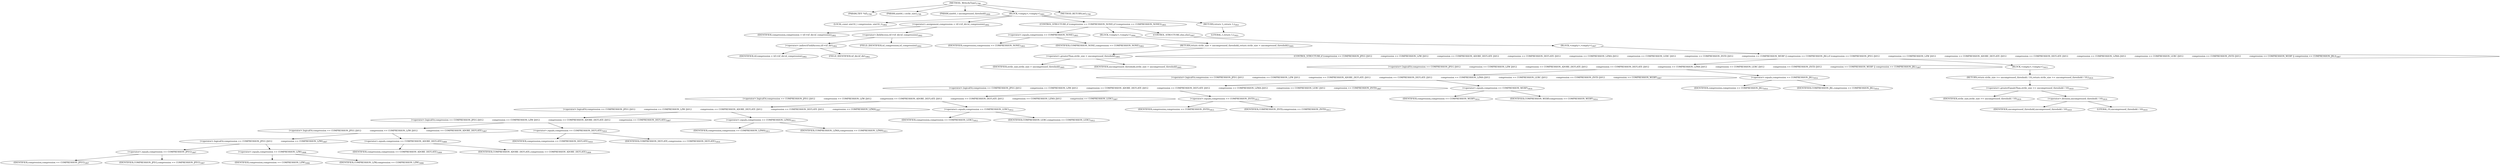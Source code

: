 digraph "_WriteAsType" {  
"68774" [label = <(METHOD,_WriteAsType)<SUB>1799</SUB>> ]
"68775" [label = <(PARAM,TIFF *tif)<SUB>1799</SUB>> ]
"68776" [label = <(PARAM,uint64_t strile_size)<SUB>1799</SUB>> ]
"68777" [label = <(PARAM,uint64_t uncompressed_threshold)<SUB>1800</SUB>> ]
"68778" [label = <(BLOCK,&lt;empty&gt;,&lt;empty&gt;)<SUB>1801</SUB>> ]
"68779" [label = <(LOCAL,const uint16_t compression: uint16_t)<SUB>1802</SUB>> ]
"68780" [label = <(&lt;operator&gt;.assignment,compression = tif-&gt;tif_dir.td_compression)<SUB>1802</SUB>> ]
"68781" [label = <(IDENTIFIER,compression,compression = tif-&gt;tif_dir.td_compression)<SUB>1802</SUB>> ]
"68782" [label = <(&lt;operator&gt;.fieldAccess,tif-&gt;tif_dir.td_compression)<SUB>1802</SUB>> ]
"68783" [label = <(&lt;operator&gt;.indirectFieldAccess,tif-&gt;tif_dir)<SUB>1802</SUB>> ]
"68784" [label = <(IDENTIFIER,tif,compression = tif-&gt;tif_dir.td_compression)<SUB>1802</SUB>> ]
"68785" [label = <(FIELD_IDENTIFIER,tif_dir,tif_dir)<SUB>1802</SUB>> ]
"68786" [label = <(FIELD_IDENTIFIER,td_compression,td_compression)<SUB>1802</SUB>> ]
"68787" [label = <(CONTROL_STRUCTURE,if (compression == COMPRESSION_NONE),if (compression == COMPRESSION_NONE))<SUB>1803</SUB>> ]
"68788" [label = <(&lt;operator&gt;.equals,compression == COMPRESSION_NONE)<SUB>1803</SUB>> ]
"68789" [label = <(IDENTIFIER,compression,compression == COMPRESSION_NONE)<SUB>1803</SUB>> ]
"68790" [label = <(IDENTIFIER,COMPRESSION_NONE,compression == COMPRESSION_NONE)<SUB>1803</SUB>> ]
"68791" [label = <(BLOCK,&lt;empty&gt;,&lt;empty&gt;)<SUB>1804</SUB>> ]
"68792" [label = <(RETURN,return strile_size &gt; uncompressed_threshold;,return strile_size &gt; uncompressed_threshold;)<SUB>1805</SUB>> ]
"68793" [label = <(&lt;operator&gt;.greaterThan,strile_size &gt; uncompressed_threshold)<SUB>1805</SUB>> ]
"68794" [label = <(IDENTIFIER,strile_size,strile_size &gt; uncompressed_threshold)<SUB>1805</SUB>> ]
"68795" [label = <(IDENTIFIER,uncompressed_threshold,strile_size &gt; uncompressed_threshold)<SUB>1805</SUB>> ]
"68796" [label = <(CONTROL_STRUCTURE,else,else)<SUB>1807</SUB>> ]
"68797" [label = <(BLOCK,&lt;empty&gt;,&lt;empty&gt;)<SUB>1807</SUB>> ]
"68798" [label = <(CONTROL_STRUCTURE,if (compression == COMPRESSION_JPEG ||\012             compression == COMPRESSION_LZW ||\012             compression == COMPRESSION_ADOBE_DEFLATE ||\012             compression == COMPRESSION_DEFLATE ||\012             compression == COMPRESSION_LZMA ||\012             compression == COMPRESSION_LERC ||\012             compression == COMPRESSION_ZSTD ||\012             compression == COMPRESSION_WEBP || compression == COMPRESSION_JXL),if (compression == COMPRESSION_JPEG ||\012             compression == COMPRESSION_LZW ||\012             compression == COMPRESSION_ADOBE_DEFLATE ||\012             compression == COMPRESSION_DEFLATE ||\012             compression == COMPRESSION_LZMA ||\012             compression == COMPRESSION_LERC ||\012             compression == COMPRESSION_ZSTD ||\012             compression == COMPRESSION_WEBP || compression == COMPRESSION_JXL))<SUB>1807</SUB>> ]
"68799" [label = <(&lt;operator&gt;.logicalOr,compression == COMPRESSION_JPEG ||\012             compression == COMPRESSION_LZW ||\012             compression == COMPRESSION_ADOBE_DEFLATE ||\012             compression == COMPRESSION_DEFLATE ||\012             compression == COMPRESSION_LZMA ||\012             compression == COMPRESSION_LERC ||\012             compression == COMPRESSION_ZSTD ||\012             compression == COMPRESSION_WEBP || compression == COMPRESSION_JXL)<SUB>1807</SUB>> ]
"68800" [label = <(&lt;operator&gt;.logicalOr,compression == COMPRESSION_JPEG ||\012             compression == COMPRESSION_LZW ||\012             compression == COMPRESSION_ADOBE_DEFLATE ||\012             compression == COMPRESSION_DEFLATE ||\012             compression == COMPRESSION_LZMA ||\012             compression == COMPRESSION_LERC ||\012             compression == COMPRESSION_ZSTD ||\012             compression == COMPRESSION_WEBP)<SUB>1807</SUB>> ]
"68801" [label = <(&lt;operator&gt;.logicalOr,compression == COMPRESSION_JPEG ||\012             compression == COMPRESSION_LZW ||\012             compression == COMPRESSION_ADOBE_DEFLATE ||\012             compression == COMPRESSION_DEFLATE ||\012             compression == COMPRESSION_LZMA ||\012             compression == COMPRESSION_LERC ||\012             compression == COMPRESSION_ZSTD)<SUB>1807</SUB>> ]
"68802" [label = <(&lt;operator&gt;.logicalOr,compression == COMPRESSION_JPEG ||\012             compression == COMPRESSION_LZW ||\012             compression == COMPRESSION_ADOBE_DEFLATE ||\012             compression == COMPRESSION_DEFLATE ||\012             compression == COMPRESSION_LZMA ||\012             compression == COMPRESSION_LERC)<SUB>1807</SUB>> ]
"68803" [label = <(&lt;operator&gt;.logicalOr,compression == COMPRESSION_JPEG ||\012             compression == COMPRESSION_LZW ||\012             compression == COMPRESSION_ADOBE_DEFLATE ||\012             compression == COMPRESSION_DEFLATE ||\012             compression == COMPRESSION_LZMA)<SUB>1807</SUB>> ]
"68804" [label = <(&lt;operator&gt;.logicalOr,compression == COMPRESSION_JPEG ||\012             compression == COMPRESSION_LZW ||\012             compression == COMPRESSION_ADOBE_DEFLATE ||\012             compression == COMPRESSION_DEFLATE)<SUB>1807</SUB>> ]
"68805" [label = <(&lt;operator&gt;.logicalOr,compression == COMPRESSION_JPEG ||\012             compression == COMPRESSION_LZW ||\012             compression == COMPRESSION_ADOBE_DEFLATE)<SUB>1807</SUB>> ]
"68806" [label = <(&lt;operator&gt;.logicalOr,compression == COMPRESSION_JPEG ||\012             compression == COMPRESSION_LZW)<SUB>1807</SUB>> ]
"68807" [label = <(&lt;operator&gt;.equals,compression == COMPRESSION_JPEG)<SUB>1807</SUB>> ]
"68808" [label = <(IDENTIFIER,compression,compression == COMPRESSION_JPEG)<SUB>1807</SUB>> ]
"68809" [label = <(IDENTIFIER,COMPRESSION_JPEG,compression == COMPRESSION_JPEG)<SUB>1807</SUB>> ]
"68810" [label = <(&lt;operator&gt;.equals,compression == COMPRESSION_LZW)<SUB>1808</SUB>> ]
"68811" [label = <(IDENTIFIER,compression,compression == COMPRESSION_LZW)<SUB>1808</SUB>> ]
"68812" [label = <(IDENTIFIER,COMPRESSION_LZW,compression == COMPRESSION_LZW)<SUB>1808</SUB>> ]
"68813" [label = <(&lt;operator&gt;.equals,compression == COMPRESSION_ADOBE_DEFLATE)<SUB>1809</SUB>> ]
"68814" [label = <(IDENTIFIER,compression,compression == COMPRESSION_ADOBE_DEFLATE)<SUB>1809</SUB>> ]
"68815" [label = <(IDENTIFIER,COMPRESSION_ADOBE_DEFLATE,compression == COMPRESSION_ADOBE_DEFLATE)<SUB>1809</SUB>> ]
"68816" [label = <(&lt;operator&gt;.equals,compression == COMPRESSION_DEFLATE)<SUB>1810</SUB>> ]
"68817" [label = <(IDENTIFIER,compression,compression == COMPRESSION_DEFLATE)<SUB>1810</SUB>> ]
"68818" [label = <(IDENTIFIER,COMPRESSION_DEFLATE,compression == COMPRESSION_DEFLATE)<SUB>1810</SUB>> ]
"68819" [label = <(&lt;operator&gt;.equals,compression == COMPRESSION_LZMA)<SUB>1811</SUB>> ]
"68820" [label = <(IDENTIFIER,compression,compression == COMPRESSION_LZMA)<SUB>1811</SUB>> ]
"68821" [label = <(IDENTIFIER,COMPRESSION_LZMA,compression == COMPRESSION_LZMA)<SUB>1811</SUB>> ]
"68822" [label = <(&lt;operator&gt;.equals,compression == COMPRESSION_LERC)<SUB>1812</SUB>> ]
"68823" [label = <(IDENTIFIER,compression,compression == COMPRESSION_LERC)<SUB>1812</SUB>> ]
"68824" [label = <(IDENTIFIER,COMPRESSION_LERC,compression == COMPRESSION_LERC)<SUB>1812</SUB>> ]
"68825" [label = <(&lt;operator&gt;.equals,compression == COMPRESSION_ZSTD)<SUB>1813</SUB>> ]
"68826" [label = <(IDENTIFIER,compression,compression == COMPRESSION_ZSTD)<SUB>1813</SUB>> ]
"68827" [label = <(IDENTIFIER,COMPRESSION_ZSTD,compression == COMPRESSION_ZSTD)<SUB>1813</SUB>> ]
"68828" [label = <(&lt;operator&gt;.equals,compression == COMPRESSION_WEBP)<SUB>1814</SUB>> ]
"68829" [label = <(IDENTIFIER,compression,compression == COMPRESSION_WEBP)<SUB>1814</SUB>> ]
"68830" [label = <(IDENTIFIER,COMPRESSION_WEBP,compression == COMPRESSION_WEBP)<SUB>1814</SUB>> ]
"68831" [label = <(&lt;operator&gt;.equals,compression == COMPRESSION_JXL)<SUB>1814</SUB>> ]
"68832" [label = <(IDENTIFIER,compression,compression == COMPRESSION_JXL)<SUB>1814</SUB>> ]
"68833" [label = <(IDENTIFIER,COMPRESSION_JXL,compression == COMPRESSION_JXL)<SUB>1814</SUB>> ]
"68834" [label = <(BLOCK,&lt;empty&gt;,&lt;empty&gt;)<SUB>1815</SUB>> ]
"68835" [label = <(RETURN,return strile_size &gt;= uncompressed_threshold / 10;,return strile_size &gt;= uncompressed_threshold / 10;)<SUB>1819</SUB>> ]
"68836" [label = <(&lt;operator&gt;.greaterEqualsThan,strile_size &gt;= uncompressed_threshold / 10)<SUB>1819</SUB>> ]
"68837" [label = <(IDENTIFIER,strile_size,strile_size &gt;= uncompressed_threshold / 10)<SUB>1819</SUB>> ]
"68838" [label = <(&lt;operator&gt;.division,uncompressed_threshold / 10)<SUB>1819</SUB>> ]
"68839" [label = <(IDENTIFIER,uncompressed_threshold,uncompressed_threshold / 10)<SUB>1819</SUB>> ]
"68840" [label = <(LITERAL,10,uncompressed_threshold / 10)<SUB>1819</SUB>> ]
"68841" [label = <(RETURN,return 1;,return 1;)<SUB>1821</SUB>> ]
"68842" [label = <(LITERAL,1,return 1;)<SUB>1821</SUB>> ]
"68843" [label = <(METHOD_RETURN,int)<SUB>1799</SUB>> ]
  "68774" -> "68775" 
  "68774" -> "68776" 
  "68774" -> "68777" 
  "68774" -> "68778" 
  "68774" -> "68843" 
  "68778" -> "68779" 
  "68778" -> "68780" 
  "68778" -> "68787" 
  "68778" -> "68841" 
  "68780" -> "68781" 
  "68780" -> "68782" 
  "68782" -> "68783" 
  "68782" -> "68786" 
  "68783" -> "68784" 
  "68783" -> "68785" 
  "68787" -> "68788" 
  "68787" -> "68791" 
  "68787" -> "68796" 
  "68788" -> "68789" 
  "68788" -> "68790" 
  "68791" -> "68792" 
  "68792" -> "68793" 
  "68793" -> "68794" 
  "68793" -> "68795" 
  "68796" -> "68797" 
  "68797" -> "68798" 
  "68798" -> "68799" 
  "68798" -> "68834" 
  "68799" -> "68800" 
  "68799" -> "68831" 
  "68800" -> "68801" 
  "68800" -> "68828" 
  "68801" -> "68802" 
  "68801" -> "68825" 
  "68802" -> "68803" 
  "68802" -> "68822" 
  "68803" -> "68804" 
  "68803" -> "68819" 
  "68804" -> "68805" 
  "68804" -> "68816" 
  "68805" -> "68806" 
  "68805" -> "68813" 
  "68806" -> "68807" 
  "68806" -> "68810" 
  "68807" -> "68808" 
  "68807" -> "68809" 
  "68810" -> "68811" 
  "68810" -> "68812" 
  "68813" -> "68814" 
  "68813" -> "68815" 
  "68816" -> "68817" 
  "68816" -> "68818" 
  "68819" -> "68820" 
  "68819" -> "68821" 
  "68822" -> "68823" 
  "68822" -> "68824" 
  "68825" -> "68826" 
  "68825" -> "68827" 
  "68828" -> "68829" 
  "68828" -> "68830" 
  "68831" -> "68832" 
  "68831" -> "68833" 
  "68834" -> "68835" 
  "68835" -> "68836" 
  "68836" -> "68837" 
  "68836" -> "68838" 
  "68838" -> "68839" 
  "68838" -> "68840" 
  "68841" -> "68842" 
}
